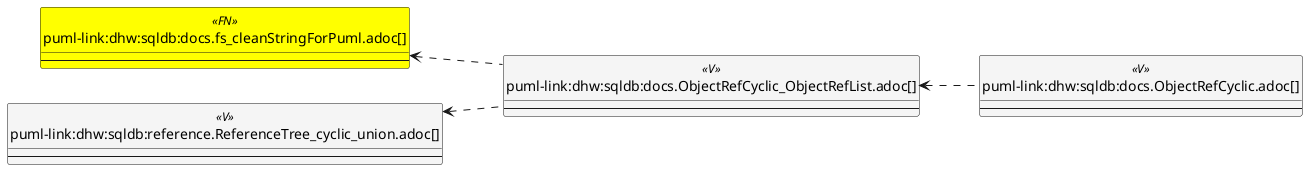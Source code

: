 @startuml
left to right direction
'top to bottom direction
hide circle
'avoide "." issues:
set namespaceSeparator none


skinparam class {
  BackgroundColor White
  BackgroundColor<<FN>> Yellow
  BackgroundColor<<FS>> Yellow
  BackgroundColor<<FT>> LightGray
  BackgroundColor<<IF>> Yellow
  BackgroundColor<<IS>> Yellow
  BackgroundColor<<P>> Aqua
  BackgroundColor<<PC>> Aqua
  BackgroundColor<<SN>> Yellow
  BackgroundColor<<SO>> SlateBlue
  BackgroundColor<<TF>> LightGray
  BackgroundColor<<TR>> Tomato
  BackgroundColor<<U>> White
  BackgroundColor<<V>> WhiteSmoke
  BackgroundColor<<X>> Aqua
  BackgroundColor<<external>> AliceBlue
}


entity "puml-link:dhw:sqldb:docs.fs_cleanStringForPuml.adoc[]" as docs.fs_cleanStringForPuml << FN >> {
  --
}

entity "puml-link:dhw:sqldb:docs.ObjectRefCyclic.adoc[]" as docs.ObjectRefCyclic << V >> {
  --
}

entity "puml-link:dhw:sqldb:docs.ObjectRefCyclic_ObjectRefList.adoc[]" as docs.ObjectRefCyclic_ObjectRefList << V >> {
  --
}

entity "puml-link:dhw:sqldb:reference.ReferenceTree_cyclic_union.adoc[]" as reference.ReferenceTree_cyclic_union << V >> {
  --
}

docs.fs_cleanStringForPuml <.. docs.ObjectRefCyclic_ObjectRefList
docs.ObjectRefCyclic_ObjectRefList <.. docs.ObjectRefCyclic
reference.ReferenceTree_cyclic_union <.. docs.ObjectRefCyclic_ObjectRefList
@enduml

